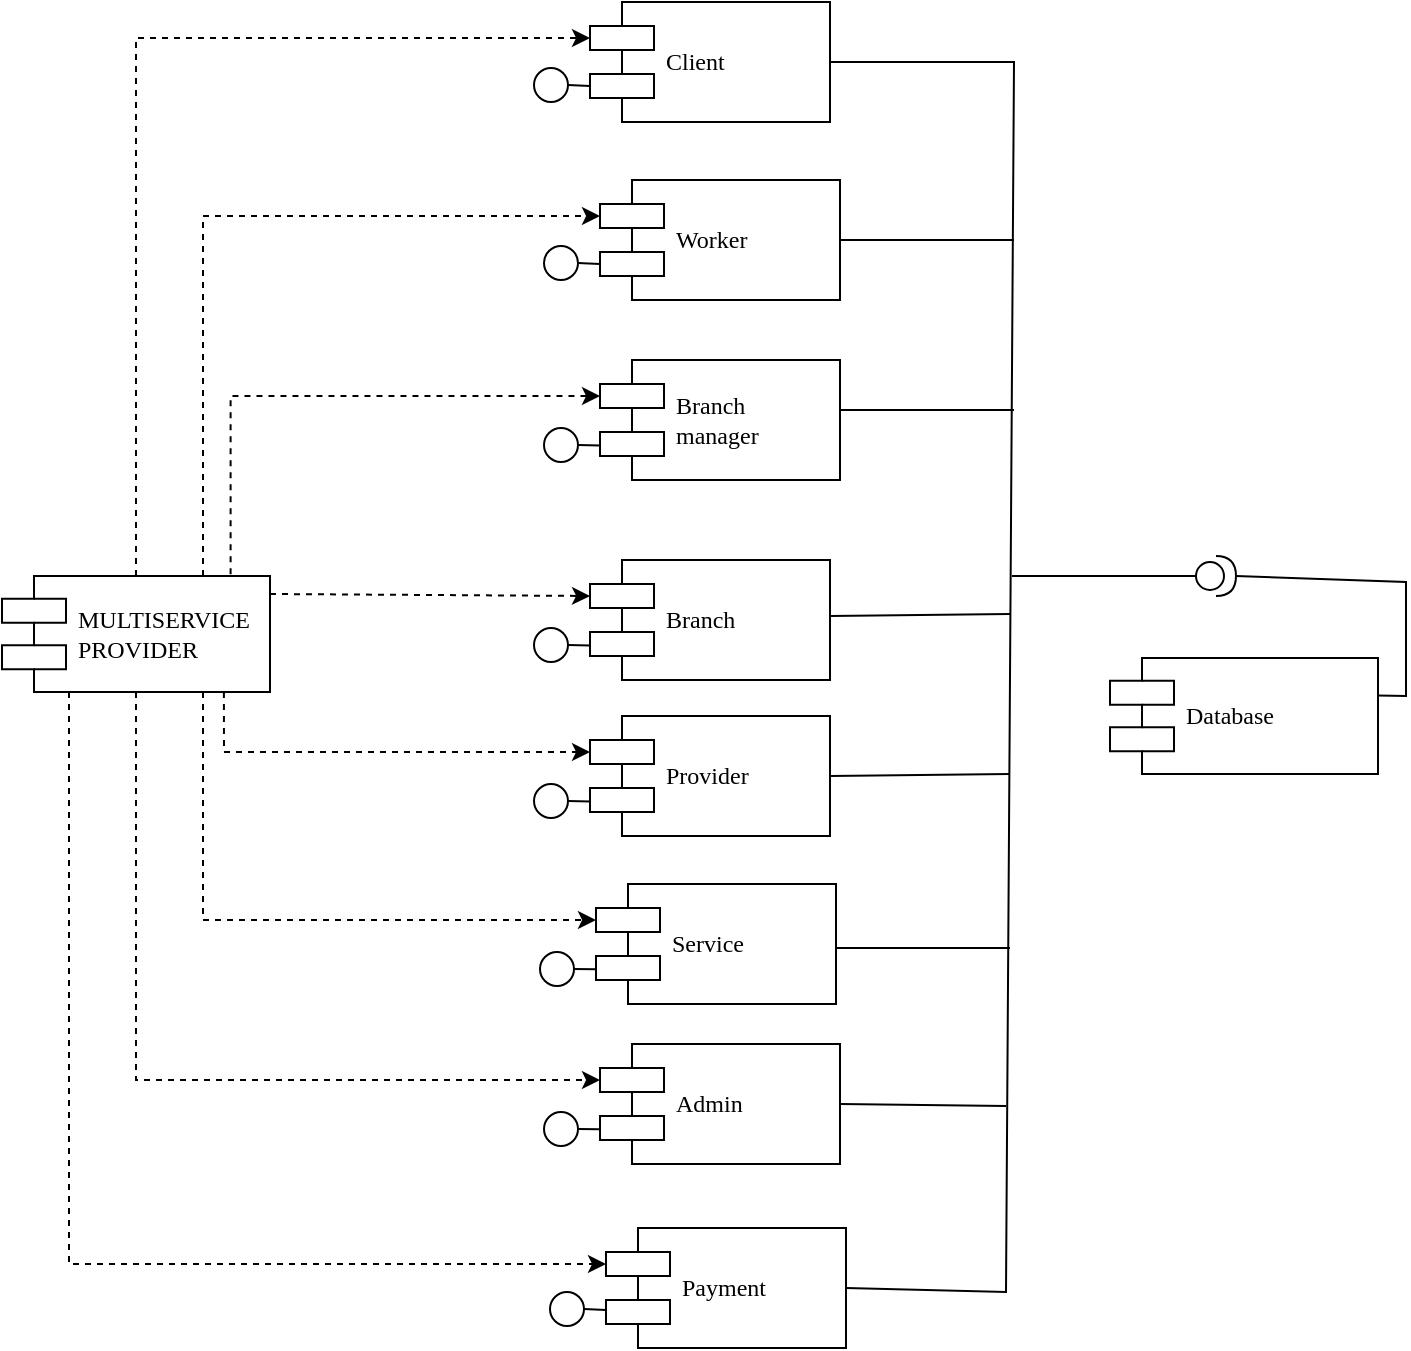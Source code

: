 <mxfile version="23.1.1" type="device">
  <diagram name="Page-1" id="5f0bae14-7c28-e335-631c-24af17079c00">
    <mxGraphModel dx="1593" dy="696" grid="0" gridSize="10" guides="1" tooltips="1" connect="1" arrows="1" fold="1" page="1" pageScale="1" pageWidth="1100" pageHeight="850" background="none" math="0" shadow="0">
      <root>
        <mxCell id="0" />
        <mxCell id="1" parent="0" />
        <mxCell id="3QeCEcj2QRvNr89LZ5dZ-4" style="edgeStyle=orthogonalEdgeStyle;rounded=0;orthogonalLoop=1;jettySize=auto;html=1;exitX=0.5;exitY=0;exitDx=0;exitDy=0;dashed=1;entryX=0;entryY=0.3;entryDx=0;entryDy=0;" parent="1" source="39150e848f15840c-10" target="3QeCEcj2QRvNr89LZ5dZ-3" edge="1">
          <mxGeometry relative="1" as="geometry">
            <mxPoint x="343" y="204" as="targetPoint" />
          </mxGeometry>
        </mxCell>
        <mxCell id="3QeCEcj2QRvNr89LZ5dZ-17" style="edgeStyle=orthogonalEdgeStyle;rounded=0;orthogonalLoop=1;jettySize=auto;html=1;exitX=0.75;exitY=0;exitDx=0;exitDy=0;entryX=0;entryY=0.3;entryDx=0;entryDy=0;dashed=1;" parent="1" source="39150e848f15840c-10" target="3QeCEcj2QRvNr89LZ5dZ-10" edge="1">
          <mxGeometry relative="1" as="geometry" />
        </mxCell>
        <mxCell id="3QeCEcj2QRvNr89LZ5dZ-19" style="edgeStyle=orthogonalEdgeStyle;rounded=0;orthogonalLoop=1;jettySize=auto;html=1;entryX=0;entryY=0.3;entryDx=0;entryDy=0;exitX=0.5;exitY=1;exitDx=0;exitDy=0;dashed=1;" parent="1" source="39150e848f15840c-10" target="3QeCEcj2QRvNr89LZ5dZ-15" edge="1">
          <mxGeometry relative="1" as="geometry" />
        </mxCell>
        <mxCell id="3QeCEcj2QRvNr89LZ5dZ-20" style="edgeStyle=orthogonalEdgeStyle;rounded=0;orthogonalLoop=1;jettySize=auto;html=1;exitX=0.75;exitY=1;exitDx=0;exitDy=0;entryX=0;entryY=0.3;entryDx=0;entryDy=0;dashed=1;" parent="1" source="39150e848f15840c-10" target="3QeCEcj2QRvNr89LZ5dZ-14" edge="1">
          <mxGeometry relative="1" as="geometry" />
        </mxCell>
        <mxCell id="3QeCEcj2QRvNr89LZ5dZ-42" style="edgeStyle=orthogonalEdgeStyle;rounded=0;orthogonalLoop=1;jettySize=auto;html=1;exitX=0.25;exitY=1;exitDx=0;exitDy=0;entryX=0;entryY=0.3;entryDx=0;entryDy=0;dashed=1;" parent="1" source="39150e848f15840c-10" target="3QeCEcj2QRvNr89LZ5dZ-16" edge="1">
          <mxGeometry relative="1" as="geometry" />
        </mxCell>
        <mxCell id="39150e848f15840c-10" value="MULTISERVICE&lt;br&gt;PROVIDER" style="shape=component;align=left;spacingLeft=36;rounded=0;shadow=0;comic=0;labelBackgroundColor=none;strokeWidth=1;fontFamily=Verdana;fontSize=12;html=1;" parent="1" vertex="1">
          <mxGeometry x="111" y="355" width="134" height="58" as="geometry" />
        </mxCell>
        <mxCell id="3QeCEcj2QRvNr89LZ5dZ-8" value="" style="group" parent="1" vertex="1" connectable="0">
          <mxGeometry x="377" y="68" width="148" height="60" as="geometry" />
        </mxCell>
        <mxCell id="3QeCEcj2QRvNr89LZ5dZ-3" value="Client" style="shape=component;align=left;spacingLeft=36;rounded=0;shadow=0;comic=0;labelBackgroundColor=none;strokeWidth=1;fontFamily=Verdana;fontSize=12;html=1;" parent="3QeCEcj2QRvNr89LZ5dZ-8" vertex="1">
          <mxGeometry x="28" width="120" height="60" as="geometry" />
        </mxCell>
        <mxCell id="3QeCEcj2QRvNr89LZ5dZ-5" value="" style="ellipse;whiteSpace=wrap;html=1;aspect=fixed;" parent="3QeCEcj2QRvNr89LZ5dZ-8" vertex="1">
          <mxGeometry y="33" width="17" height="17" as="geometry" />
        </mxCell>
        <mxCell id="3QeCEcj2QRvNr89LZ5dZ-7" value="" style="endArrow=none;html=1;rounded=0;exitX=1;exitY=0.5;exitDx=0;exitDy=0;entryX=0;entryY=0.7;entryDx=0;entryDy=0;" parent="3QeCEcj2QRvNr89LZ5dZ-8" source="3QeCEcj2QRvNr89LZ5dZ-5" target="3QeCEcj2QRvNr89LZ5dZ-3" edge="1">
          <mxGeometry width="50" height="50" relative="1" as="geometry">
            <mxPoint x="70" y="116" as="sourcePoint" />
            <mxPoint x="120" y="66" as="targetPoint" />
          </mxGeometry>
        </mxCell>
        <mxCell id="3QeCEcj2QRvNr89LZ5dZ-9" value="" style="group" parent="1" vertex="1" connectable="0">
          <mxGeometry x="382" y="157" width="148" height="60" as="geometry" />
        </mxCell>
        <mxCell id="3QeCEcj2QRvNr89LZ5dZ-10" value="Worker" style="shape=component;align=left;spacingLeft=36;rounded=0;shadow=0;comic=0;labelBackgroundColor=none;strokeWidth=1;fontFamily=Verdana;fontSize=12;html=1;" parent="3QeCEcj2QRvNr89LZ5dZ-9" vertex="1">
          <mxGeometry x="28" width="120" height="60" as="geometry" />
        </mxCell>
        <mxCell id="3QeCEcj2QRvNr89LZ5dZ-11" value="" style="ellipse;whiteSpace=wrap;html=1;aspect=fixed;" parent="3QeCEcj2QRvNr89LZ5dZ-9" vertex="1">
          <mxGeometry y="33" width="17" height="17" as="geometry" />
        </mxCell>
        <mxCell id="3QeCEcj2QRvNr89LZ5dZ-12" value="" style="endArrow=none;html=1;rounded=0;exitX=1;exitY=0.5;exitDx=0;exitDy=0;entryX=0;entryY=0.7;entryDx=0;entryDy=0;" parent="3QeCEcj2QRvNr89LZ5dZ-9" source="3QeCEcj2QRvNr89LZ5dZ-11" target="3QeCEcj2QRvNr89LZ5dZ-10" edge="1">
          <mxGeometry width="50" height="50" relative="1" as="geometry">
            <mxPoint x="70" y="116" as="sourcePoint" />
            <mxPoint x="120" y="66" as="targetPoint" />
          </mxGeometry>
        </mxCell>
        <mxCell id="3QeCEcj2QRvNr89LZ5dZ-32" value="Database" style="shape=component;align=left;spacingLeft=36;rounded=0;shadow=0;comic=0;labelBackgroundColor=none;strokeWidth=1;fontFamily=Verdana;fontSize=12;html=1;" parent="1" vertex="1">
          <mxGeometry x="665" y="396" width="134" height="58" as="geometry" />
        </mxCell>
        <mxCell id="3QeCEcj2QRvNr89LZ5dZ-38" value="" style="endArrow=none;html=1;rounded=0;exitX=1;exitY=0.5;exitDx=0;exitDy=0;" parent="1" source="3QeCEcj2QRvNr89LZ5dZ-10" edge="1">
          <mxGeometry width="50" height="50" relative="1" as="geometry">
            <mxPoint x="369" y="371" as="sourcePoint" />
            <mxPoint x="617" y="187" as="targetPoint" />
          </mxGeometry>
        </mxCell>
        <mxCell id="3QeCEcj2QRvNr89LZ5dZ-39" value="" style="endArrow=none;html=1;rounded=0;exitX=1;exitY=0.5;exitDx=0;exitDy=0;" parent="1" edge="1" source="3QeCEcj2QRvNr89LZ5dZ-13">
          <mxGeometry width="50" height="50" relative="1" as="geometry">
            <mxPoint x="541" y="454" as="sourcePoint" />
            <mxPoint x="615" y="454" as="targetPoint" />
          </mxGeometry>
        </mxCell>
        <mxCell id="3QeCEcj2QRvNr89LZ5dZ-40" value="" style="endArrow=none;html=1;rounded=0;exitX=0.992;exitY=0.533;exitDx=0;exitDy=0;exitPerimeter=0;" parent="1" edge="1" source="3QeCEcj2QRvNr89LZ5dZ-14">
          <mxGeometry width="50" height="50" relative="1" as="geometry">
            <mxPoint x="539" y="540.71" as="sourcePoint" />
            <mxPoint x="615" y="541" as="targetPoint" />
          </mxGeometry>
        </mxCell>
        <mxCell id="3QeCEcj2QRvNr89LZ5dZ-41" value="" style="endArrow=none;html=1;rounded=0;exitX=1;exitY=0.5;exitDx=0;exitDy=0;entryX=1;entryY=0.5;entryDx=0;entryDy=0;" parent="1" source="3QeCEcj2QRvNr89LZ5dZ-3" target="3QeCEcj2QRvNr89LZ5dZ-16" edge="1">
          <mxGeometry width="50" height="50" relative="1" as="geometry">
            <mxPoint x="392" y="346" as="sourcePoint" />
            <mxPoint x="583" y="523" as="targetPoint" />
            <Array as="points">
              <mxPoint x="617" y="98" />
              <mxPoint x="613" y="713" />
            </Array>
          </mxGeometry>
        </mxCell>
        <mxCell id="3QeCEcj2QRvNr89LZ5dZ-43" value="" style="endArrow=none;html=1;rounded=0;exitX=1;exitY=0.5;exitDx=0;exitDy=0;" parent="1" source="3QeCEcj2QRvNr89LZ5dZ-15" edge="1">
          <mxGeometry width="50" height="50" relative="1" as="geometry">
            <mxPoint x="540.0" y="622" as="sourcePoint" />
            <mxPoint x="613" y="620" as="targetPoint" />
          </mxGeometry>
        </mxCell>
        <mxCell id="3QeCEcj2QRvNr89LZ5dZ-44" value="" style="endArrow=none;html=1;rounded=0;" parent="1" edge="1">
          <mxGeometry width="50" height="50" relative="1" as="geometry">
            <mxPoint x="616" y="355" as="sourcePoint" />
            <mxPoint x="708" y="355" as="targetPoint" />
          </mxGeometry>
        </mxCell>
        <mxCell id="3QeCEcj2QRvNr89LZ5dZ-53" value="" style="ellipse;whiteSpace=wrap;html=1;align=center;aspect=fixed;fillColor=none;strokeColor=none;resizable=0;perimeter=centerPerimeter;rotatable=0;allowArrows=0;points=[];outlineConnect=1;" parent="1" vertex="1">
          <mxGeometry x="741" y="391" width="10" height="10" as="geometry" />
        </mxCell>
        <mxCell id="3QeCEcj2QRvNr89LZ5dZ-54" value="" style="shape=providedRequiredInterface;html=1;verticalLabelPosition=bottom;sketch=0;" parent="1" vertex="1">
          <mxGeometry x="708" y="345" width="20" height="20" as="geometry" />
        </mxCell>
        <mxCell id="3QeCEcj2QRvNr89LZ5dZ-55" value="" style="endArrow=none;html=1;rounded=0;exitX=1;exitY=0.5;exitDx=0;exitDy=0;exitPerimeter=0;entryX=0.997;entryY=0.323;entryDx=0;entryDy=0;entryPerimeter=0;" parent="1" source="3QeCEcj2QRvNr89LZ5dZ-54" target="3QeCEcj2QRvNr89LZ5dZ-32" edge="1">
          <mxGeometry width="50" height="50" relative="1" as="geometry">
            <mxPoint x="729" y="415" as="sourcePoint" />
            <mxPoint x="825" y="413" as="targetPoint" />
            <Array as="points">
              <mxPoint x="813" y="358" />
              <mxPoint x="813" y="415" />
            </Array>
          </mxGeometry>
        </mxCell>
        <mxCell id="PnedxeJ5BadReGTYkOpN-5" value="" style="group" vertex="1" connectable="0" parent="1">
          <mxGeometry x="385" y="681" width="148" height="60" as="geometry" />
        </mxCell>
        <mxCell id="3QeCEcj2QRvNr89LZ5dZ-16" value="Payment" style="shape=component;align=left;spacingLeft=36;rounded=0;shadow=0;comic=0;labelBackgroundColor=none;strokeWidth=1;fontFamily=Verdana;fontSize=12;html=1;" parent="PnedxeJ5BadReGTYkOpN-5" vertex="1">
          <mxGeometry x="28" width="120" height="60" as="geometry" />
        </mxCell>
        <mxCell id="3QeCEcj2QRvNr89LZ5dZ-30" value="" style="ellipse;whiteSpace=wrap;html=1;aspect=fixed;" parent="PnedxeJ5BadReGTYkOpN-5" vertex="1">
          <mxGeometry y="32" width="17" height="17" as="geometry" />
        </mxCell>
        <mxCell id="3QeCEcj2QRvNr89LZ5dZ-31" value="" style="endArrow=none;html=1;rounded=0;exitX=1;exitY=0.5;exitDx=0;exitDy=0;entryX=0.002;entryY=0.71;entryDx=0;entryDy=0;entryPerimeter=0;" parent="PnedxeJ5BadReGTYkOpN-5" source="3QeCEcj2QRvNr89LZ5dZ-30" edge="1">
          <mxGeometry width="50" height="50" relative="1" as="geometry">
            <mxPoint x="70" y="115" as="sourcePoint" />
            <mxPoint x="28" y="41" as="targetPoint" />
          </mxGeometry>
        </mxCell>
        <mxCell id="PnedxeJ5BadReGTYkOpN-6" value="" style="group" vertex="1" connectable="0" parent="1">
          <mxGeometry x="382" y="589" width="148" height="60" as="geometry" />
        </mxCell>
        <mxCell id="3QeCEcj2QRvNr89LZ5dZ-15" value="Admin" style="shape=component;align=left;spacingLeft=36;rounded=0;shadow=0;comic=0;labelBackgroundColor=none;strokeWidth=1;fontFamily=Verdana;fontSize=12;html=1;" parent="PnedxeJ5BadReGTYkOpN-6" vertex="1">
          <mxGeometry x="28" width="120" height="60" as="geometry" />
        </mxCell>
        <mxCell id="3QeCEcj2QRvNr89LZ5dZ-28" value="" style="ellipse;whiteSpace=wrap;html=1;aspect=fixed;" parent="PnedxeJ5BadReGTYkOpN-6" vertex="1">
          <mxGeometry y="34" width="17" height="17" as="geometry" />
        </mxCell>
        <mxCell id="3QeCEcj2QRvNr89LZ5dZ-29" value="" style="endArrow=none;html=1;rounded=0;exitX=1;exitY=0.5;exitDx=0;exitDy=0;entryX=0;entryY=0.71;entryDx=0;entryDy=0;entryPerimeter=0;" parent="PnedxeJ5BadReGTYkOpN-6" source="3QeCEcj2QRvNr89LZ5dZ-28" target="3QeCEcj2QRvNr89LZ5dZ-15" edge="1">
          <mxGeometry width="50" height="50" relative="1" as="geometry">
            <mxPoint x="70" y="117" as="sourcePoint" />
            <mxPoint x="28" y="43" as="targetPoint" />
          </mxGeometry>
        </mxCell>
        <mxCell id="PnedxeJ5BadReGTYkOpN-7" value="" style="group" vertex="1" connectable="0" parent="1">
          <mxGeometry x="380" y="509" width="148" height="60" as="geometry" />
        </mxCell>
        <mxCell id="3QeCEcj2QRvNr89LZ5dZ-14" value="Service" style="shape=component;align=left;spacingLeft=36;rounded=0;shadow=0;comic=0;labelBackgroundColor=none;strokeWidth=1;fontFamily=Verdana;fontSize=12;html=1;" parent="PnedxeJ5BadReGTYkOpN-7" vertex="1">
          <mxGeometry x="28" width="120" height="60" as="geometry" />
        </mxCell>
        <mxCell id="3QeCEcj2QRvNr89LZ5dZ-24" value="" style="ellipse;whiteSpace=wrap;html=1;aspect=fixed;" parent="PnedxeJ5BadReGTYkOpN-7" vertex="1">
          <mxGeometry y="34" width="17" height="17" as="geometry" />
        </mxCell>
        <mxCell id="3QeCEcj2QRvNr89LZ5dZ-25" value="" style="endArrow=none;html=1;rounded=0;exitX=1;exitY=0.5;exitDx=0;exitDy=0;entryX=0.002;entryY=0.71;entryDx=0;entryDy=0;entryPerimeter=0;" parent="PnedxeJ5BadReGTYkOpN-7" source="3QeCEcj2QRvNr89LZ5dZ-24" target="3QeCEcj2QRvNr89LZ5dZ-14" edge="1">
          <mxGeometry width="50" height="50" relative="1" as="geometry">
            <mxPoint x="70" y="117" as="sourcePoint" />
            <mxPoint x="28" y="43" as="targetPoint" />
          </mxGeometry>
        </mxCell>
        <mxCell id="PnedxeJ5BadReGTYkOpN-8" value="" style="group" vertex="1" connectable="0" parent="1">
          <mxGeometry x="377" y="425" width="148" height="60" as="geometry" />
        </mxCell>
        <mxCell id="3QeCEcj2QRvNr89LZ5dZ-13" value="Provider" style="shape=component;align=left;spacingLeft=36;rounded=0;shadow=0;comic=0;labelBackgroundColor=none;strokeWidth=1;fontFamily=Verdana;fontSize=12;html=1;" parent="PnedxeJ5BadReGTYkOpN-8" vertex="1">
          <mxGeometry x="28" width="120" height="60" as="geometry" />
        </mxCell>
        <mxCell id="3QeCEcj2QRvNr89LZ5dZ-22" value="" style="ellipse;whiteSpace=wrap;html=1;aspect=fixed;" parent="PnedxeJ5BadReGTYkOpN-8" vertex="1">
          <mxGeometry y="34" width="17" height="17" as="geometry" />
        </mxCell>
        <mxCell id="3QeCEcj2QRvNr89LZ5dZ-23" value="" style="endArrow=none;html=1;rounded=0;exitX=1;exitY=0.5;exitDx=0;exitDy=0;entryX=0.002;entryY=0.713;entryDx=0;entryDy=0;entryPerimeter=0;" parent="PnedxeJ5BadReGTYkOpN-8" source="3QeCEcj2QRvNr89LZ5dZ-22" target="3QeCEcj2QRvNr89LZ5dZ-13" edge="1">
          <mxGeometry width="50" height="50" relative="1" as="geometry">
            <mxPoint x="70" y="117" as="sourcePoint" />
            <mxPoint x="28" y="43" as="targetPoint" />
          </mxGeometry>
        </mxCell>
        <mxCell id="PnedxeJ5BadReGTYkOpN-11" style="edgeStyle=orthogonalEdgeStyle;rounded=0;orthogonalLoop=1;jettySize=auto;html=1;exitX=0.828;exitY=1;exitDx=0;exitDy=0;entryX=0;entryY=0.3;entryDx=0;entryDy=0;dashed=1;exitPerimeter=0;" edge="1" parent="1" source="39150e848f15840c-10" target="3QeCEcj2QRvNr89LZ5dZ-13">
          <mxGeometry relative="1" as="geometry">
            <mxPoint x="222" y="423" as="sourcePoint" />
            <mxPoint x="431" y="539" as="targetPoint" />
          </mxGeometry>
        </mxCell>
        <mxCell id="PnedxeJ5BadReGTYkOpN-12" value="" style="group" vertex="1" connectable="0" parent="1">
          <mxGeometry x="377" y="347" width="148" height="60" as="geometry" />
        </mxCell>
        <mxCell id="PnedxeJ5BadReGTYkOpN-13" value="Branch" style="shape=component;align=left;spacingLeft=36;rounded=0;shadow=0;comic=0;labelBackgroundColor=none;strokeWidth=1;fontFamily=Verdana;fontSize=12;html=1;" vertex="1" parent="PnedxeJ5BadReGTYkOpN-12">
          <mxGeometry x="28" width="120" height="60" as="geometry" />
        </mxCell>
        <mxCell id="PnedxeJ5BadReGTYkOpN-14" value="" style="ellipse;whiteSpace=wrap;html=1;aspect=fixed;" vertex="1" parent="PnedxeJ5BadReGTYkOpN-12">
          <mxGeometry y="34" width="17" height="17" as="geometry" />
        </mxCell>
        <mxCell id="PnedxeJ5BadReGTYkOpN-15" value="" style="endArrow=none;html=1;rounded=0;exitX=1;exitY=0.5;exitDx=0;exitDy=0;entryX=0.002;entryY=0.713;entryDx=0;entryDy=0;entryPerimeter=0;" edge="1" parent="PnedxeJ5BadReGTYkOpN-12" source="PnedxeJ5BadReGTYkOpN-14" target="PnedxeJ5BadReGTYkOpN-13">
          <mxGeometry width="50" height="50" relative="1" as="geometry">
            <mxPoint x="70" y="117" as="sourcePoint" />
            <mxPoint x="28" y="43" as="targetPoint" />
          </mxGeometry>
        </mxCell>
        <mxCell id="PnedxeJ5BadReGTYkOpN-16" value="" style="group" vertex="1" connectable="0" parent="1">
          <mxGeometry x="382" y="247" width="148" height="60" as="geometry" />
        </mxCell>
        <mxCell id="PnedxeJ5BadReGTYkOpN-17" value="Branch&lt;br&gt;manager" style="shape=component;align=left;spacingLeft=36;rounded=0;shadow=0;comic=0;labelBackgroundColor=none;strokeWidth=1;fontFamily=Verdana;fontSize=12;html=1;" vertex="1" parent="PnedxeJ5BadReGTYkOpN-16">
          <mxGeometry x="28" width="120" height="60" as="geometry" />
        </mxCell>
        <mxCell id="PnedxeJ5BadReGTYkOpN-18" value="" style="ellipse;whiteSpace=wrap;html=1;aspect=fixed;" vertex="1" parent="PnedxeJ5BadReGTYkOpN-16">
          <mxGeometry y="34" width="17" height="17" as="geometry" />
        </mxCell>
        <mxCell id="PnedxeJ5BadReGTYkOpN-19" value="" style="endArrow=none;html=1;rounded=0;exitX=1;exitY=0.5;exitDx=0;exitDy=0;entryX=0.002;entryY=0.713;entryDx=0;entryDy=0;entryPerimeter=0;" edge="1" parent="PnedxeJ5BadReGTYkOpN-16" source="PnedxeJ5BadReGTYkOpN-18" target="PnedxeJ5BadReGTYkOpN-17">
          <mxGeometry width="50" height="50" relative="1" as="geometry">
            <mxPoint x="70" y="117" as="sourcePoint" />
            <mxPoint x="28" y="43" as="targetPoint" />
          </mxGeometry>
        </mxCell>
        <mxCell id="PnedxeJ5BadReGTYkOpN-20" style="edgeStyle=orthogonalEdgeStyle;rounded=0;orthogonalLoop=1;jettySize=auto;html=1;exitX=0.853;exitY=-0.016;exitDx=0;exitDy=0;dashed=1;exitPerimeter=0;entryX=0;entryY=0.3;entryDx=0;entryDy=0;" edge="1" parent="1" source="39150e848f15840c-10" target="PnedxeJ5BadReGTYkOpN-17">
          <mxGeometry relative="1" as="geometry">
            <mxPoint x="222" y="365" as="sourcePoint" />
            <mxPoint x="335" y="268" as="targetPoint" />
          </mxGeometry>
        </mxCell>
        <mxCell id="PnedxeJ5BadReGTYkOpN-21" style="edgeStyle=orthogonalEdgeStyle;rounded=0;orthogonalLoop=1;jettySize=auto;html=1;dashed=1;entryX=0;entryY=0.3;entryDx=0;entryDy=0;" edge="1" parent="1" target="PnedxeJ5BadReGTYkOpN-13">
          <mxGeometry relative="1" as="geometry">
            <mxPoint x="245" y="364" as="sourcePoint" />
            <mxPoint x="429" y="275" as="targetPoint" />
          </mxGeometry>
        </mxCell>
        <mxCell id="PnedxeJ5BadReGTYkOpN-22" value="" style="endArrow=none;html=1;rounded=0;exitX=1;exitY=0.5;exitDx=0;exitDy=0;" edge="1" parent="1">
          <mxGeometry width="50" height="50" relative="1" as="geometry">
            <mxPoint x="530" y="272" as="sourcePoint" />
            <mxPoint x="617" y="272" as="targetPoint" />
          </mxGeometry>
        </mxCell>
        <mxCell id="PnedxeJ5BadReGTYkOpN-23" value="" style="endArrow=none;html=1;rounded=0;exitX=1;exitY=0.5;exitDx=0;exitDy=0;" edge="1" parent="1">
          <mxGeometry width="50" height="50" relative="1" as="geometry">
            <mxPoint x="525" y="375" as="sourcePoint" />
            <mxPoint x="615" y="374" as="targetPoint" />
          </mxGeometry>
        </mxCell>
      </root>
    </mxGraphModel>
  </diagram>
</mxfile>
